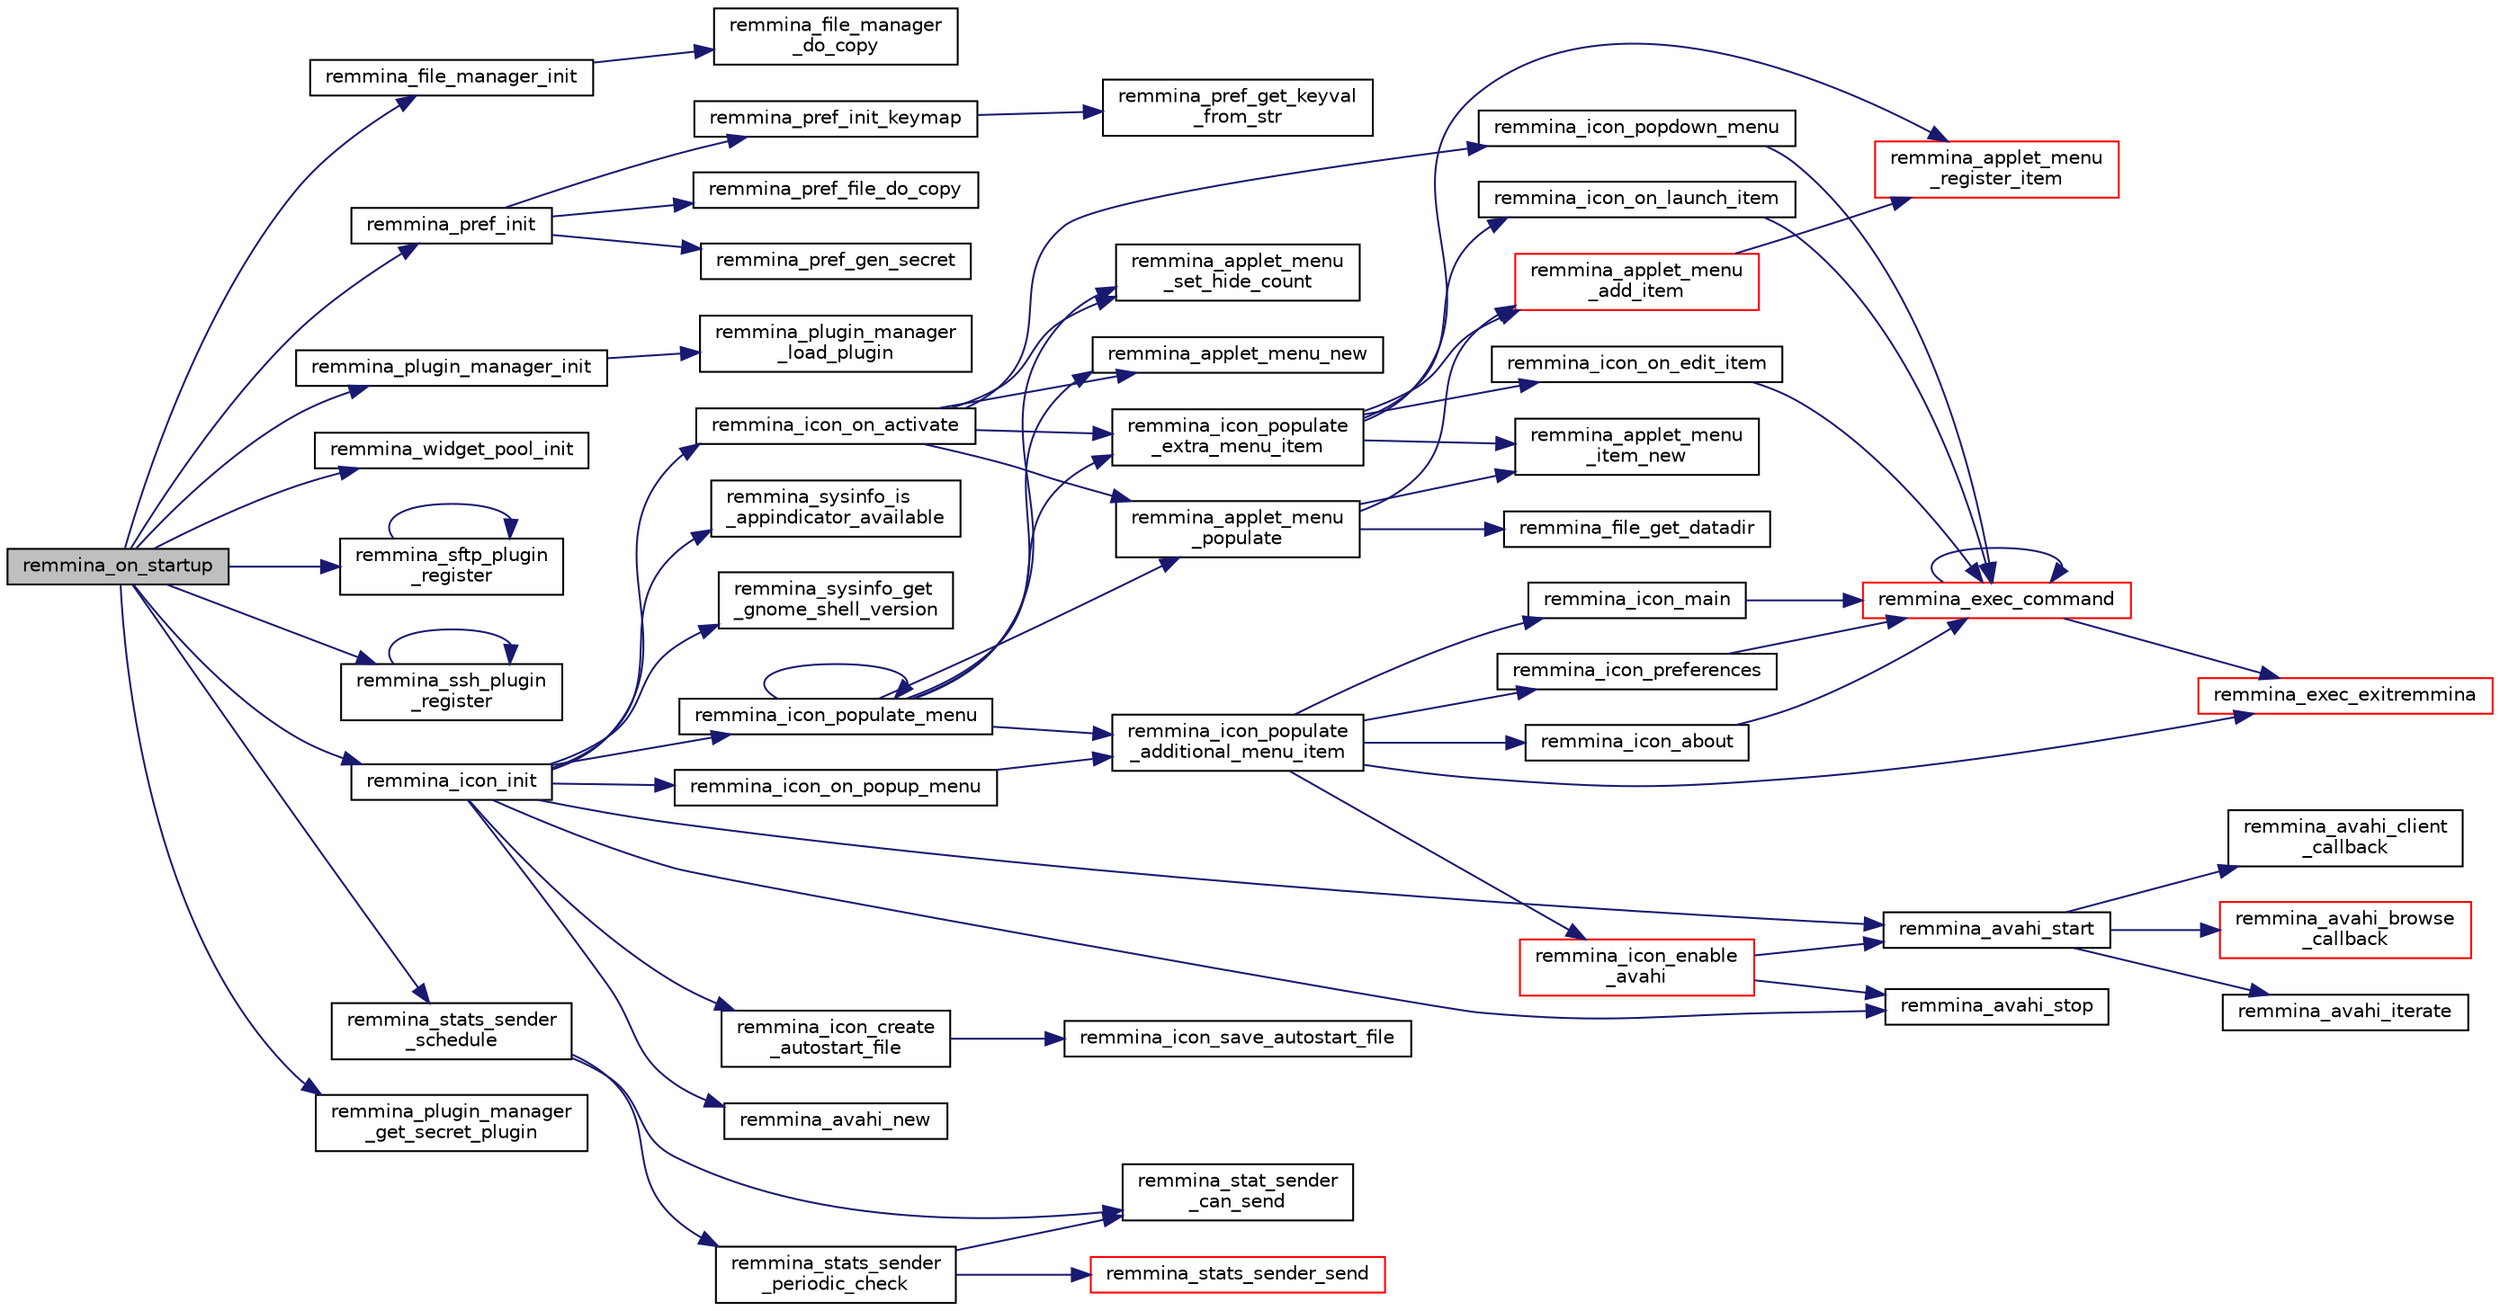 digraph "remmina_on_startup"
{
  edge [fontname="Helvetica",fontsize="10",labelfontname="Helvetica",labelfontsize="10"];
  node [fontname="Helvetica",fontsize="10",shape=record];
  rankdir="LR";
  Node755 [label="remmina_on_startup",height=0.2,width=0.4,color="black", fillcolor="grey75", style="filled", fontcolor="black"];
  Node755 -> Node756 [color="midnightblue",fontsize="10",style="solid",fontname="Helvetica"];
  Node756 [label="remmina_file_manager_init",height=0.2,width=0.4,color="black", fillcolor="white", style="filled",URL="$remmina__file__manager_8c.html#afa2b1889dced4289b0f7d7edffc82e72"];
  Node756 -> Node757 [color="midnightblue",fontsize="10",style="solid",fontname="Helvetica"];
  Node757 [label="remmina_file_manager\l_do_copy",height=0.2,width=0.4,color="black", fillcolor="white", style="filled",URL="$remmina__file__manager_8c.html#a4d6280ce5d9e70ceb43dd24639d843d3"];
  Node755 -> Node758 [color="midnightblue",fontsize="10",style="solid",fontname="Helvetica"];
  Node758 [label="remmina_pref_init",height=0.2,width=0.4,color="black", fillcolor="white", style="filled",URL="$remmina__pref_8c.html#a400f7319fd3996a13399ef72bcf0a2fd"];
  Node758 -> Node759 [color="midnightblue",fontsize="10",style="solid",fontname="Helvetica"];
  Node759 [label="remmina_pref_file_do_copy",height=0.2,width=0.4,color="black", fillcolor="white", style="filled",URL="$remmina__pref_8c.html#a7829d615a6c5b8a6f6c759043fb2ac81"];
  Node758 -> Node760 [color="midnightblue",fontsize="10",style="solid",fontname="Helvetica"];
  Node760 [label="remmina_pref_gen_secret",height=0.2,width=0.4,color="black", fillcolor="white", style="filled",URL="$remmina__pref_8c.html#afc609e167e078f1991320f79e9f9157c"];
  Node758 -> Node761 [color="midnightblue",fontsize="10",style="solid",fontname="Helvetica"];
  Node761 [label="remmina_pref_init_keymap",height=0.2,width=0.4,color="black", fillcolor="white", style="filled",URL="$remmina__pref_8c.html#aed7f3859d4306419932df15131987355"];
  Node761 -> Node762 [color="midnightblue",fontsize="10",style="solid",fontname="Helvetica"];
  Node762 [label="remmina_pref_get_keyval\l_from_str",height=0.2,width=0.4,color="black", fillcolor="white", style="filled",URL="$remmina__pref_8c.html#a0296a8f5b359547a0aa4cbffb914edd3"];
  Node755 -> Node763 [color="midnightblue",fontsize="10",style="solid",fontname="Helvetica"];
  Node763 [label="remmina_plugin_manager_init",height=0.2,width=0.4,color="black", fillcolor="white", style="filled",URL="$remmina__plugin__manager_8c.html#a92c2264598a43702594535cebbf4d8cd"];
  Node763 -> Node764 [color="midnightblue",fontsize="10",style="solid",fontname="Helvetica"];
  Node764 [label="remmina_plugin_manager\l_load_plugin",height=0.2,width=0.4,color="black", fillcolor="white", style="filled",URL="$remmina__plugin__manager_8c.html#adfd705f51933350af0f8760d23e85c6e"];
  Node755 -> Node765 [color="midnightblue",fontsize="10",style="solid",fontname="Helvetica"];
  Node765 [label="remmina_widget_pool_init",height=0.2,width=0.4,color="black", fillcolor="white", style="filled",URL="$remmina__widget__pool_8c.html#aadc178f8f991ba939827d235aae8ad09"];
  Node755 -> Node766 [color="midnightblue",fontsize="10",style="solid",fontname="Helvetica"];
  Node766 [label="remmina_sftp_plugin\l_register",height=0.2,width=0.4,color="black", fillcolor="white", style="filled",URL="$remmina__sftp__plugin_8c.html#a14a447ab8a10b109967d92c8d2db0ff9"];
  Node766 -> Node766 [color="midnightblue",fontsize="10",style="solid",fontname="Helvetica"];
  Node755 -> Node767 [color="midnightblue",fontsize="10",style="solid",fontname="Helvetica"];
  Node767 [label="remmina_ssh_plugin\l_register",height=0.2,width=0.4,color="black", fillcolor="white", style="filled",URL="$remmina__ssh__plugin_8c.html#a6f594d157e09639e09b1f32a420da96c"];
  Node767 -> Node767 [color="midnightblue",fontsize="10",style="solid",fontname="Helvetica"];
  Node755 -> Node768 [color="midnightblue",fontsize="10",style="solid",fontname="Helvetica"];
  Node768 [label="remmina_icon_init",height=0.2,width=0.4,color="black", fillcolor="white", style="filled",URL="$remmina__icon_8c.html#afbd7758d1d43c61a014b7ef00f11fa58"];
  Node768 -> Node769 [color="midnightblue",fontsize="10",style="solid",fontname="Helvetica"];
  Node769 [label="remmina_sysinfo_is\l_appindicator_available",height=0.2,width=0.4,color="black", fillcolor="white", style="filled",URL="$remmina__sysinfo_8c.html#ae6ecf91edb905f3b2b39e33e05325590"];
  Node768 -> Node770 [color="midnightblue",fontsize="10",style="solid",fontname="Helvetica"];
  Node770 [label="remmina_sysinfo_get\l_gnome_shell_version",height=0.2,width=0.4,color="black", fillcolor="white", style="filled",URL="$remmina__sysinfo_8c.html#a79fd36823613c320001f0cdd2a97490f",tooltip="Query DBUS to get gnome shell version. "];
  Node768 -> Node771 [color="midnightblue",fontsize="10",style="solid",fontname="Helvetica"];
  Node771 [label="remmina_icon_populate_menu",height=0.2,width=0.4,color="black", fillcolor="white", style="filled",URL="$remmina__icon_8c.html#af80ed314f91d653237249d839c7fc3b2"];
  Node771 -> Node772 [color="midnightblue",fontsize="10",style="solid",fontname="Helvetica"];
  Node772 [label="remmina_applet_menu_new",height=0.2,width=0.4,color="black", fillcolor="white", style="filled",URL="$remmina__applet__menu_8c.html#adc65e597bc73ddbda587caa929efe872"];
  Node771 -> Node773 [color="midnightblue",fontsize="10",style="solid",fontname="Helvetica"];
  Node773 [label="remmina_applet_menu\l_set_hide_count",height=0.2,width=0.4,color="black", fillcolor="white", style="filled",URL="$remmina__applet__menu_8c.html#af2baabd1750dd1a95a0b36e601d99cfe"];
  Node771 -> Node774 [color="midnightblue",fontsize="10",style="solid",fontname="Helvetica"];
  Node774 [label="remmina_applet_menu\l_populate",height=0.2,width=0.4,color="black", fillcolor="white", style="filled",URL="$remmina__applet__menu_8c.html#a8029065504aef0e850d79f3823d18f66"];
  Node774 -> Node775 [color="midnightblue",fontsize="10",style="solid",fontname="Helvetica"];
  Node775 [label="remmina_file_get_datadir",height=0.2,width=0.4,color="black", fillcolor="white", style="filled",URL="$remmina__file__manager_8c.html#aa65bc30beb59d607ba430d966e7e27f5"];
  Node774 -> Node776 [color="midnightblue",fontsize="10",style="solid",fontname="Helvetica"];
  Node776 [label="remmina_applet_menu\l_item_new",height=0.2,width=0.4,color="black", fillcolor="white", style="filled",URL="$remmina__applet__menu__item_8c.html#a8518d5abbcb0cf2ff0923e41d55e1a96"];
  Node774 -> Node777 [color="midnightblue",fontsize="10",style="solid",fontname="Helvetica"];
  Node777 [label="remmina_applet_menu\l_add_item",height=0.2,width=0.4,color="red", fillcolor="white", style="filled",URL="$remmina__applet__menu_8c.html#a261d344be12cd270d8b81a26e1ad9d23"];
  Node777 -> Node780 [color="midnightblue",fontsize="10",style="solid",fontname="Helvetica"];
  Node780 [label="remmina_applet_menu\l_register_item",height=0.2,width=0.4,color="red", fillcolor="white", style="filled",URL="$remmina__applet__menu_8c.html#abb924051b4e37930bed6aed12b653751"];
  Node771 -> Node782 [color="midnightblue",fontsize="10",style="solid",fontname="Helvetica"];
  Node782 [label="remmina_icon_populate\l_extra_menu_item",height=0.2,width=0.4,color="black", fillcolor="white", style="filled",URL="$remmina__icon_8c.html#a2847311861df3a2f1c8bbcd35cf3fd6f"];
  Node782 -> Node776 [color="midnightblue",fontsize="10",style="solid",fontname="Helvetica"];
  Node782 -> Node777 [color="midnightblue",fontsize="10",style="solid",fontname="Helvetica"];
  Node782 -> Node780 [color="midnightblue",fontsize="10",style="solid",fontname="Helvetica"];
  Node782 -> Node783 [color="midnightblue",fontsize="10",style="solid",fontname="Helvetica"];
  Node783 [label="remmina_icon_on_launch_item",height=0.2,width=0.4,color="black", fillcolor="white", style="filled",URL="$remmina__icon_8c.html#ad1699688680e12abcfd5c74dd2f76d83"];
  Node783 -> Node784 [color="midnightblue",fontsize="10",style="solid",fontname="Helvetica"];
  Node784 [label="remmina_exec_command",height=0.2,width=0.4,color="red", fillcolor="white", style="filled",URL="$remmina__exec_8c.html#a424cabdcff647797061e7482049d62a7"];
  Node784 -> Node784 [color="midnightblue",fontsize="10",style="solid",fontname="Helvetica"];
  Node784 -> Node1088 [color="midnightblue",fontsize="10",style="solid",fontname="Helvetica"];
  Node1088 [label="remmina_exec_exitremmina",height=0.2,width=0.4,color="red", fillcolor="white", style="filled",URL="$remmina__exec_8c.html#a206abe0e916081b29c5faa52330e2271"];
  Node782 -> Node1119 [color="midnightblue",fontsize="10",style="solid",fontname="Helvetica"];
  Node1119 [label="remmina_icon_on_edit_item",height=0.2,width=0.4,color="black", fillcolor="white", style="filled",URL="$remmina__icon_8c.html#af8708120906a8dc41a7998ebf9ecd129"];
  Node1119 -> Node784 [color="midnightblue",fontsize="10",style="solid",fontname="Helvetica"];
  Node771 -> Node1120 [color="midnightblue",fontsize="10",style="solid",fontname="Helvetica"];
  Node1120 [label="remmina_icon_populate\l_additional_menu_item",height=0.2,width=0.4,color="black", fillcolor="white", style="filled",URL="$remmina__icon_8c.html#a8aaf73ed94cf20dcce1c7be26262cb56"];
  Node1120 -> Node1121 [color="midnightblue",fontsize="10",style="solid",fontname="Helvetica"];
  Node1121 [label="remmina_icon_main",height=0.2,width=0.4,color="black", fillcolor="white", style="filled",URL="$remmina__icon_8c.html#a920476110ab6410c8fc8cf734109e497"];
  Node1121 -> Node784 [color="midnightblue",fontsize="10",style="solid",fontname="Helvetica"];
  Node1120 -> Node1122 [color="midnightblue",fontsize="10",style="solid",fontname="Helvetica"];
  Node1122 [label="remmina_icon_preferences",height=0.2,width=0.4,color="black", fillcolor="white", style="filled",URL="$remmina__icon_8c.html#ad3b0e3d12e4854eae05b1afea19da404"];
  Node1122 -> Node784 [color="midnightblue",fontsize="10",style="solid",fontname="Helvetica"];
  Node1120 -> Node1123 [color="midnightblue",fontsize="10",style="solid",fontname="Helvetica"];
  Node1123 [label="remmina_icon_about",height=0.2,width=0.4,color="black", fillcolor="white", style="filled",URL="$remmina__icon_8c.html#a5cdf1958ef01e49889bcee2e90e2cf71"];
  Node1123 -> Node784 [color="midnightblue",fontsize="10",style="solid",fontname="Helvetica"];
  Node1120 -> Node1124 [color="midnightblue",fontsize="10",style="solid",fontname="Helvetica"];
  Node1124 [label="remmina_icon_enable\l_avahi",height=0.2,width=0.4,color="red", fillcolor="white", style="filled",URL="$remmina__icon_8c.html#ac424cc450aa98c2a0fe2494cddff48a6"];
  Node1124 -> Node1096 [color="midnightblue",fontsize="10",style="solid",fontname="Helvetica"];
  Node1096 [label="remmina_avahi_start",height=0.2,width=0.4,color="black", fillcolor="white", style="filled",URL="$remmina__avahi_8c.html#a1ec851b22607dd1171ecdd5cca735b71"];
  Node1096 -> Node1097 [color="midnightblue",fontsize="10",style="solid",fontname="Helvetica"];
  Node1097 [label="remmina_avahi_client\l_callback",height=0.2,width=0.4,color="black", fillcolor="white", style="filled",URL="$remmina__avahi_8c.html#a06890e127f3d58d93e6ba31051c816d7"];
  Node1096 -> Node1098 [color="midnightblue",fontsize="10",style="solid",fontname="Helvetica"];
  Node1098 [label="remmina_avahi_browse\l_callback",height=0.2,width=0.4,color="red", fillcolor="white", style="filled",URL="$remmina__avahi_8c.html#a1275ffa50fdda727520512496ef6f80d"];
  Node1096 -> Node1100 [color="midnightblue",fontsize="10",style="solid",fontname="Helvetica"];
  Node1100 [label="remmina_avahi_iterate",height=0.2,width=0.4,color="black", fillcolor="white", style="filled",URL="$remmina__avahi_8c.html#ab7c9f88b990e204955c7e02f6fee17c9"];
  Node1124 -> Node1094 [color="midnightblue",fontsize="10",style="solid",fontname="Helvetica"];
  Node1094 [label="remmina_avahi_stop",height=0.2,width=0.4,color="black", fillcolor="white", style="filled",URL="$remmina__avahi_8c.html#a74b9962d6ef442e9c0a84293e2eaed30"];
  Node1120 -> Node1088 [color="midnightblue",fontsize="10",style="solid",fontname="Helvetica"];
  Node771 -> Node771 [color="midnightblue",fontsize="10",style="solid",fontname="Helvetica"];
  Node768 -> Node1125 [color="midnightblue",fontsize="10",style="solid",fontname="Helvetica"];
  Node1125 [label="remmina_icon_on_popup_menu",height=0.2,width=0.4,color="black", fillcolor="white", style="filled",URL="$remmina__icon_8c.html#a95b917790eeb38e48137018796bdda93"];
  Node1125 -> Node1120 [color="midnightblue",fontsize="10",style="solid",fontname="Helvetica"];
  Node768 -> Node1126 [color="midnightblue",fontsize="10",style="solid",fontname="Helvetica"];
  Node1126 [label="remmina_icon_on_activate",height=0.2,width=0.4,color="black", fillcolor="white", style="filled",URL="$remmina__icon_8c.html#af175fef31eb95974094088235b3a2b1d"];
  Node1126 -> Node772 [color="midnightblue",fontsize="10",style="solid",fontname="Helvetica"];
  Node1126 -> Node773 [color="midnightblue",fontsize="10",style="solid",fontname="Helvetica"];
  Node1126 -> Node774 [color="midnightblue",fontsize="10",style="solid",fontname="Helvetica"];
  Node1126 -> Node782 [color="midnightblue",fontsize="10",style="solid",fontname="Helvetica"];
  Node1126 -> Node1127 [color="midnightblue",fontsize="10",style="solid",fontname="Helvetica"];
  Node1127 [label="remmina_icon_popdown_menu",height=0.2,width=0.4,color="black", fillcolor="white", style="filled",URL="$remmina__icon_8c.html#a444be76e3c3a065279c5f9abc7fae833"];
  Node1127 -> Node784 [color="midnightblue",fontsize="10",style="solid",fontname="Helvetica"];
  Node768 -> Node1095 [color="midnightblue",fontsize="10",style="solid",fontname="Helvetica"];
  Node1095 [label="remmina_avahi_new",height=0.2,width=0.4,color="black", fillcolor="white", style="filled",URL="$remmina__avahi_8c.html#a43319a5eff255c9b41dc8848cea6185f"];
  Node768 -> Node1096 [color="midnightblue",fontsize="10",style="solid",fontname="Helvetica"];
  Node768 -> Node1094 [color="midnightblue",fontsize="10",style="solid",fontname="Helvetica"];
  Node768 -> Node1128 [color="midnightblue",fontsize="10",style="solid",fontname="Helvetica"];
  Node1128 [label="remmina_icon_create\l_autostart_file",height=0.2,width=0.4,color="black", fillcolor="white", style="filled",URL="$remmina__icon_8c.html#a5a3b4f281c19f24645a895d3caab3ea0"];
  Node1128 -> Node1129 [color="midnightblue",fontsize="10",style="solid",fontname="Helvetica"];
  Node1129 [label="remmina_icon_save_autostart_file",height=0.2,width=0.4,color="black", fillcolor="white", style="filled",URL="$remmina__icon_8c.html#a15b625603bb0eb191fca9e77d2821735"];
  Node755 -> Node1130 [color="midnightblue",fontsize="10",style="solid",fontname="Helvetica"];
  Node1130 [label="remmina_stats_sender\l_schedule",height=0.2,width=0.4,color="black", fillcolor="white", style="filled",URL="$remmina__stats__sender_8c.html#a03db556341f727fb2fe482cae80351a9"];
  Node1130 -> Node1131 [color="midnightblue",fontsize="10",style="solid",fontname="Helvetica"];
  Node1131 [label="remmina_stat_sender\l_can_send",height=0.2,width=0.4,color="black", fillcolor="white", style="filled",URL="$remmina__stats__sender_8c.html#a5aa2104ccded08aa02dd2886f87af516"];
  Node1130 -> Node1132 [color="midnightblue",fontsize="10",style="solid",fontname="Helvetica"];
  Node1132 [label="remmina_stats_sender\l_periodic_check",height=0.2,width=0.4,color="black", fillcolor="white", style="filled",URL="$remmina__stats__sender_8c.html#a9893f8bc18fa81d40fabcf60e7353bb2"];
  Node1132 -> Node1131 [color="midnightblue",fontsize="10",style="solid",fontname="Helvetica"];
  Node1132 -> Node1133 [color="midnightblue",fontsize="10",style="solid",fontname="Helvetica"];
  Node1133 [label="remmina_stats_sender_send",height=0.2,width=0.4,color="red", fillcolor="white", style="filled",URL="$remmina__stats__sender_8c.html#adcfe144769bc83b3a6cc216eb3589919"];
  Node755 -> Node805 [color="midnightblue",fontsize="10",style="solid",fontname="Helvetica"];
  Node805 [label="remmina_plugin_manager\l_get_secret_plugin",height=0.2,width=0.4,color="black", fillcolor="white", style="filled",URL="$remmina__plugin__manager_8c.html#ad380a98f6624aa8c830015c8b428b7b4"];
}
